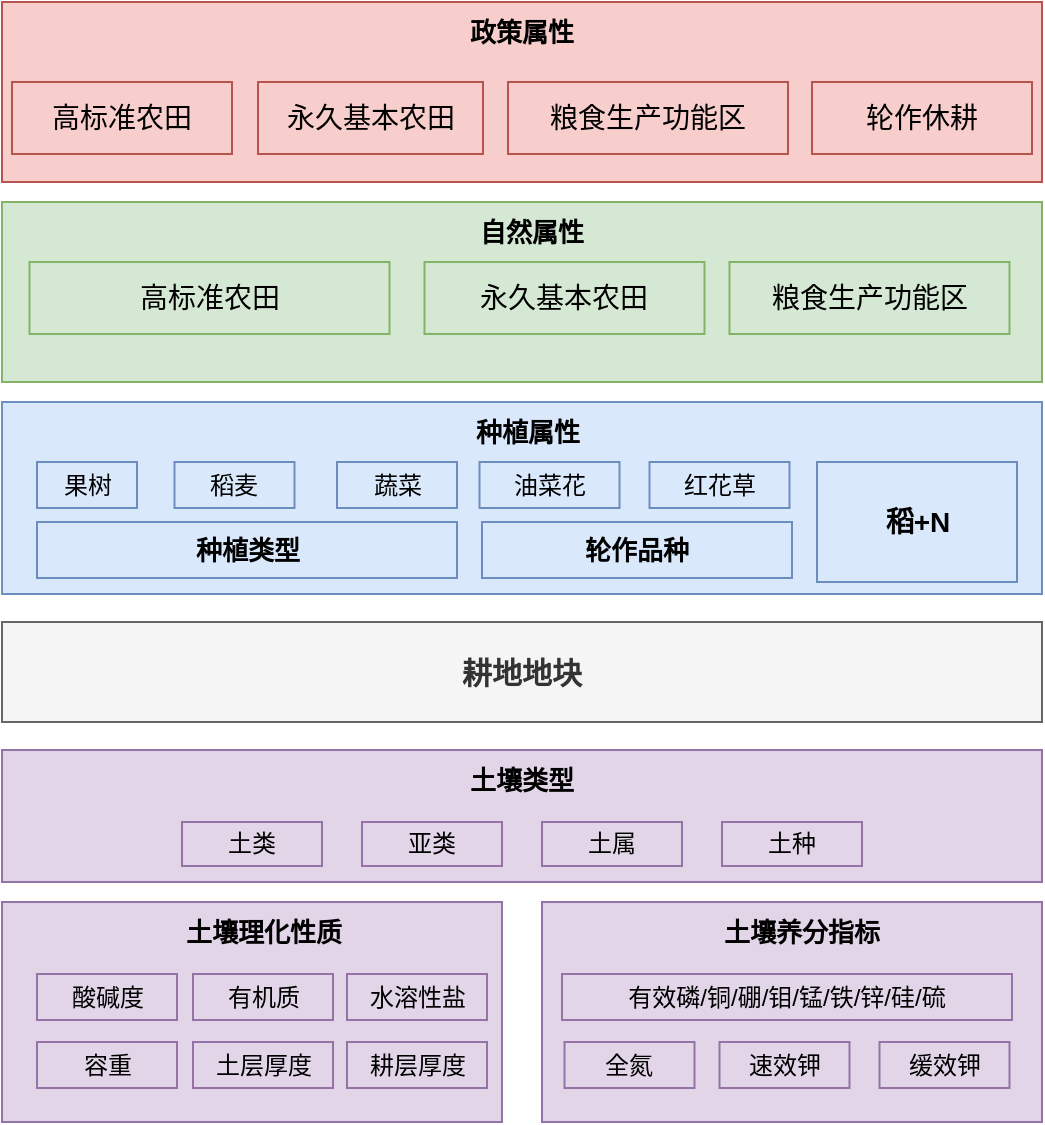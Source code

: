 <mxfile version="20.5.3" type="github">
  <diagram id="6a731a19-8d31-9384-78a2-239565b7b9f0" name="Page-1">
    <mxGraphModel dx="936" dy="683" grid="1" gridSize="10" guides="1" tooltips="1" connect="1" arrows="1" fold="1" page="1" pageScale="1" pageWidth="1169" pageHeight="827" background="none" math="0" shadow="0">
      <root>
        <mxCell id="0" />
        <mxCell id="1" parent="0" />
        <mxCell id="mO7HR5LilEdB7sUg-t3T-55" value="耕地地块" style="rounded=0;whiteSpace=wrap;html=1;fontSize=15;fillColor=#f5f5f5;fontColor=#333333;strokeColor=#666666;fontStyle=1" vertex="1" parent="1">
          <mxGeometry x="180" y="350" width="520" height="50" as="geometry" />
        </mxCell>
        <mxCell id="mO7HR5LilEdB7sUg-t3T-56" value="" style="rounded=0;whiteSpace=wrap;html=1;fontSize=15;fillColor=#e1d5e7;strokeColor=#9673a6;" vertex="1" parent="1">
          <mxGeometry x="180" y="414" width="520" height="66" as="geometry" />
        </mxCell>
        <mxCell id="mO7HR5LilEdB7sUg-t3T-57" value="" style="rounded=0;whiteSpace=wrap;html=1;fontSize=14;fillColor=#e1d5e7;strokeColor=#9673a6;" vertex="1" parent="1">
          <mxGeometry x="180" y="490" width="250" height="110" as="geometry" />
        </mxCell>
        <mxCell id="mO7HR5LilEdB7sUg-t3T-59" value="土类" style="rounded=0;whiteSpace=wrap;html=1;fontSize=12;fillColor=#e1d5e7;strokeColor=#9673a6;" vertex="1" parent="1">
          <mxGeometry x="270" y="450" width="70" height="22" as="geometry" />
        </mxCell>
        <mxCell id="mO7HR5LilEdB7sUg-t3T-60" value="亚类" style="rounded=0;whiteSpace=wrap;html=1;fontSize=12;fillColor=#e1d5e7;strokeColor=#9673a6;" vertex="1" parent="1">
          <mxGeometry x="360" y="450" width="70" height="22" as="geometry" />
        </mxCell>
        <mxCell id="mO7HR5LilEdB7sUg-t3T-61" value="土属" style="rounded=0;whiteSpace=wrap;html=1;fontSize=12;fillColor=#e1d5e7;strokeColor=#9673a6;" vertex="1" parent="1">
          <mxGeometry x="450" y="450" width="70" height="22" as="geometry" />
        </mxCell>
        <mxCell id="mO7HR5LilEdB7sUg-t3T-62" value="容重" style="rounded=0;whiteSpace=wrap;html=1;fontSize=12;fillColor=#e1d5e7;strokeColor=#9673a6;" vertex="1" parent="1">
          <mxGeometry x="197.5" y="560" width="70" height="23" as="geometry" />
        </mxCell>
        <mxCell id="mO7HR5LilEdB7sUg-t3T-63" value="土层厚度" style="rounded=0;whiteSpace=wrap;html=1;fontSize=12;fillColor=#e1d5e7;strokeColor=#9673a6;" vertex="1" parent="1">
          <mxGeometry x="275.5" y="560" width="70" height="23" as="geometry" />
        </mxCell>
        <mxCell id="mO7HR5LilEdB7sUg-t3T-64" value="耕层厚度" style="rounded=0;whiteSpace=wrap;html=1;fontSize=12;fillColor=#e1d5e7;strokeColor=#9673a6;" vertex="1" parent="1">
          <mxGeometry x="352.5" y="560" width="70" height="23" as="geometry" />
        </mxCell>
        <mxCell id="mO7HR5LilEdB7sUg-t3T-69" value="" style="rounded=0;whiteSpace=wrap;html=1;fontSize=15;fillColor=#dae8fc;strokeColor=#6c8ebf;fontStyle=1" vertex="1" parent="1">
          <mxGeometry x="180" y="240" width="520" height="96" as="geometry" />
        </mxCell>
        <mxCell id="mO7HR5LilEdB7sUg-t3T-70" value="种植类型" style="rounded=0;whiteSpace=wrap;html=1;fontSize=13;fillColor=#dae8fc;strokeColor=#6c8ebf;fontStyle=1" vertex="1" parent="1">
          <mxGeometry x="197.5" y="300" width="210" height="28" as="geometry" />
        </mxCell>
        <mxCell id="mO7HR5LilEdB7sUg-t3T-71" value="轮作品种" style="rounded=0;whiteSpace=wrap;html=1;fontSize=13;fillColor=#dae8fc;strokeColor=#6c8ebf;fontStyle=1" vertex="1" parent="1">
          <mxGeometry x="420" y="300" width="155" height="28" as="geometry" />
        </mxCell>
        <mxCell id="mO7HR5LilEdB7sUg-t3T-72" value="稻+N" style="rounded=0;whiteSpace=wrap;html=1;fontSize=14;fillColor=#dae8fc;strokeColor=#6c8ebf;fontStyle=1" vertex="1" parent="1">
          <mxGeometry x="587.5" y="270" width="100" height="60" as="geometry" />
        </mxCell>
        <mxCell id="mO7HR5LilEdB7sUg-t3T-73" value="果树" style="rounded=0;whiteSpace=wrap;html=1;fontSize=12;fillColor=#dae8fc;strokeColor=#6c8ebf;" vertex="1" parent="1">
          <mxGeometry x="197.5" y="270" width="50" height="23" as="geometry" />
        </mxCell>
        <mxCell id="mO7HR5LilEdB7sUg-t3T-74" value="稻麦" style="rounded=0;whiteSpace=wrap;html=1;fontSize=12;fillColor=#dae8fc;strokeColor=#6c8ebf;" vertex="1" parent="1">
          <mxGeometry x="266.25" y="270" width="60" height="23" as="geometry" />
        </mxCell>
        <mxCell id="mO7HR5LilEdB7sUg-t3T-75" value="蔬菜" style="rounded=0;whiteSpace=wrap;html=1;fontSize=12;fillColor=#dae8fc;strokeColor=#6c8ebf;" vertex="1" parent="1">
          <mxGeometry x="347.5" y="270" width="60" height="23" as="geometry" />
        </mxCell>
        <mxCell id="mO7HR5LilEdB7sUg-t3T-76" value="油菜花" style="rounded=0;whiteSpace=wrap;html=1;fontSize=12;fillColor=#dae8fc;strokeColor=#6c8ebf;" vertex="1" parent="1">
          <mxGeometry x="418.75" y="270" width="70" height="23" as="geometry" />
        </mxCell>
        <mxCell id="mO7HR5LilEdB7sUg-t3T-77" value="红花草" style="rounded=0;whiteSpace=wrap;html=1;fontSize=12;fillColor=#dae8fc;strokeColor=#6c8ebf;" vertex="1" parent="1">
          <mxGeometry x="503.75" y="270" width="70" height="23" as="geometry" />
        </mxCell>
        <mxCell id="mO7HR5LilEdB7sUg-t3T-78" value="" style="rounded=0;whiteSpace=wrap;html=1;fontSize=15;fillColor=#f8cecc;strokeColor=#b85450;" vertex="1" parent="1">
          <mxGeometry x="180" y="40" width="520" height="90" as="geometry" />
        </mxCell>
        <mxCell id="mO7HR5LilEdB7sUg-t3T-79" value="高标准农田" style="rounded=0;whiteSpace=wrap;html=1;fontSize=14;fillColor=#f8cecc;strokeColor=#b85450;" vertex="1" parent="1">
          <mxGeometry x="185" y="80" width="110" height="36" as="geometry" />
        </mxCell>
        <mxCell id="mO7HR5LilEdB7sUg-t3T-80" value="永久基本农田" style="rounded=0;whiteSpace=wrap;html=1;fontSize=14;fillColor=#f8cecc;strokeColor=#b85450;" vertex="1" parent="1">
          <mxGeometry x="308" y="80" width="112.5" height="36" as="geometry" />
        </mxCell>
        <mxCell id="mO7HR5LilEdB7sUg-t3T-81" value="粮食生产功能区" style="rounded=0;whiteSpace=wrap;html=1;fontSize=14;fillColor=#f8cecc;strokeColor=#b85450;" vertex="1" parent="1">
          <mxGeometry x="433" y="80" width="140" height="36" as="geometry" />
        </mxCell>
        <mxCell id="mO7HR5LilEdB7sUg-t3T-82" value="土壤类型" style="text;html=1;strokeColor=none;fillColor=none;align=center;verticalAlign=middle;whiteSpace=wrap;rounded=0;fontSize=13;fontStyle=1" vertex="1" parent="1">
          <mxGeometry x="410" y="414" width="60" height="30" as="geometry" />
        </mxCell>
        <mxCell id="mO7HR5LilEdB7sUg-t3T-84" value="酸碱度" style="rounded=0;whiteSpace=wrap;html=1;fontSize=12;fillColor=#e1d5e7;strokeColor=#9673a6;" vertex="1" parent="1">
          <mxGeometry x="197.5" y="526" width="70" height="23" as="geometry" />
        </mxCell>
        <mxCell id="mO7HR5LilEdB7sUg-t3T-85" value="有机质" style="rounded=0;whiteSpace=wrap;html=1;fontSize=12;fillColor=#e1d5e7;strokeColor=#9673a6;" vertex="1" parent="1">
          <mxGeometry x="275.5" y="526" width="70" height="23" as="geometry" />
        </mxCell>
        <mxCell id="mO7HR5LilEdB7sUg-t3T-86" value="水溶性盐" style="rounded=0;whiteSpace=wrap;html=1;fontSize=12;fillColor=#e1d5e7;strokeColor=#9673a6;" vertex="1" parent="1">
          <mxGeometry x="352.5" y="526" width="70" height="23" as="geometry" />
        </mxCell>
        <mxCell id="mO7HR5LilEdB7sUg-t3T-87" value="土种" style="rounded=0;whiteSpace=wrap;html=1;fontSize=12;fillColor=#e1d5e7;strokeColor=#9673a6;" vertex="1" parent="1">
          <mxGeometry x="540" y="450" width="70" height="22" as="geometry" />
        </mxCell>
        <mxCell id="mO7HR5LilEdB7sUg-t3T-88" value="&lt;span style=&quot;font-size: 13px;&quot;&gt;土壤理化性质&lt;/span&gt;" style="text;html=1;strokeColor=none;fillColor=none;align=center;verticalAlign=middle;whiteSpace=wrap;rounded=0;fontSize=13;fontStyle=1" vertex="1" parent="1">
          <mxGeometry x="260.5" y="490" width="100" height="30" as="geometry" />
        </mxCell>
        <mxCell id="mO7HR5LilEdB7sUg-t3T-89" value="&lt;span style=&quot;&quot;&gt;土壤理化性质&lt;/span&gt;" style="text;html=1;strokeColor=none;fillColor=none;align=center;verticalAlign=middle;whiteSpace=wrap;rounded=0;fontSize=14;fontStyle=1" vertex="1" parent="1">
          <mxGeometry x="530" y="493" width="100" height="30" as="geometry" />
        </mxCell>
        <mxCell id="mO7HR5LilEdB7sUg-t3T-90" value="" style="rounded=0;whiteSpace=wrap;html=1;fontSize=14;fillColor=#e1d5e7;strokeColor=#9673a6;" vertex="1" parent="1">
          <mxGeometry x="450" y="490" width="250" height="110" as="geometry" />
        </mxCell>
        <mxCell id="mO7HR5LilEdB7sUg-t3T-91" value="&lt;span style=&quot;font-size: 13px;&quot;&gt;土壤养分指标&lt;/span&gt;" style="text;html=1;strokeColor=none;fillColor=none;align=center;verticalAlign=middle;whiteSpace=wrap;rounded=0;fontSize=13;fontStyle=1" vertex="1" parent="1">
          <mxGeometry x="530" y="490" width="100" height="30" as="geometry" />
        </mxCell>
        <mxCell id="mO7HR5LilEdB7sUg-t3T-92" value="&lt;div data-lake_diagram_content_editor_data=&quot;true&quot;&gt;有效磷/铜/硼/钼/锰/铁/锌/硅/硫&lt;/div&gt;" style="rounded=0;whiteSpace=wrap;html=1;fontSize=12;fillColor=#e1d5e7;strokeColor=#9673a6;" vertex="1" parent="1">
          <mxGeometry x="460" y="526" width="225" height="23" as="geometry" />
        </mxCell>
        <mxCell id="mO7HR5LilEdB7sUg-t3T-93" value="全氮" style="rounded=0;whiteSpace=wrap;html=1;fontSize=12;fillColor=#e1d5e7;strokeColor=#9673a6;" vertex="1" parent="1">
          <mxGeometry x="461.25" y="560" width="65" height="23" as="geometry" />
        </mxCell>
        <mxCell id="mO7HR5LilEdB7sUg-t3T-94" value="速效钾" style="rounded=0;whiteSpace=wrap;html=1;fontSize=12;fillColor=#e1d5e7;strokeColor=#9673a6;" vertex="1" parent="1">
          <mxGeometry x="538.75" y="560" width="65" height="23" as="geometry" />
        </mxCell>
        <mxCell id="mO7HR5LilEdB7sUg-t3T-95" value="缓效钾" style="rounded=0;whiteSpace=wrap;html=1;fontSize=12;fillColor=#e1d5e7;strokeColor=#9673a6;" vertex="1" parent="1">
          <mxGeometry x="618.75" y="560" width="65" height="23" as="geometry" />
        </mxCell>
        <mxCell id="mO7HR5LilEdB7sUg-t3T-97" value="&lt;span style=&quot;font-size: 13px;&quot;&gt;种植属性&lt;/span&gt;" style="text;html=1;strokeColor=none;fillColor=none;align=center;verticalAlign=middle;whiteSpace=wrap;rounded=0;fontSize=13;fontStyle=1" vertex="1" parent="1">
          <mxGeometry x="407.5" y="240" width="70" height="30" as="geometry" />
        </mxCell>
        <mxCell id="mO7HR5LilEdB7sUg-t3T-102" value="&lt;font style=&quot;font-size: 13px;&quot;&gt;政策属性&lt;/font&gt;" style="text;html=1;strokeColor=none;fillColor=none;align=center;verticalAlign=middle;whiteSpace=wrap;rounded=0;fontSize=13;fontStyle=1" vertex="1" parent="1">
          <mxGeometry x="405" y="40" width="70" height="30" as="geometry" />
        </mxCell>
        <mxCell id="mO7HR5LilEdB7sUg-t3T-103" value="" style="rounded=0;whiteSpace=wrap;html=1;fontSize=15;fillColor=#d5e8d4;strokeColor=#82b366;" vertex="1" parent="1">
          <mxGeometry x="180" y="140" width="520" height="90" as="geometry" />
        </mxCell>
        <mxCell id="mO7HR5LilEdB7sUg-t3T-104" value="高标准农田" style="rounded=0;whiteSpace=wrap;html=1;fontSize=14;fillColor=#d5e8d4;strokeColor=#82b366;" vertex="1" parent="1">
          <mxGeometry x="193.75" y="170" width="180" height="36" as="geometry" />
        </mxCell>
        <mxCell id="mO7HR5LilEdB7sUg-t3T-105" value="永久基本农田" style="rounded=0;whiteSpace=wrap;html=1;fontSize=14;fillColor=#d5e8d4;strokeColor=#82b366;" vertex="1" parent="1">
          <mxGeometry x="391.25" y="170" width="140" height="36" as="geometry" />
        </mxCell>
        <mxCell id="mO7HR5LilEdB7sUg-t3T-106" value="粮食生产功能区" style="rounded=0;whiteSpace=wrap;html=1;fontSize=14;fillColor=#d5e8d4;strokeColor=#82b366;" vertex="1" parent="1">
          <mxGeometry x="543.75" y="170" width="140" height="36" as="geometry" />
        </mxCell>
        <mxCell id="mO7HR5LilEdB7sUg-t3T-107" value="&lt;font style=&quot;font-size: 13px;&quot;&gt;自然属性&lt;/font&gt;" style="text;html=1;strokeColor=none;fillColor=none;align=center;verticalAlign=middle;whiteSpace=wrap;rounded=0;fontSize=13;fontStyle=1" vertex="1" parent="1">
          <mxGeometry x="410" y="140" width="70" height="30" as="geometry" />
        </mxCell>
        <mxCell id="mO7HR5LilEdB7sUg-t3T-108" value="轮作休耕" style="rounded=0;whiteSpace=wrap;html=1;fontSize=14;fillColor=#f8cecc;strokeColor=#b85450;" vertex="1" parent="1">
          <mxGeometry x="585" y="80" width="110" height="36" as="geometry" />
        </mxCell>
      </root>
    </mxGraphModel>
  </diagram>
</mxfile>
